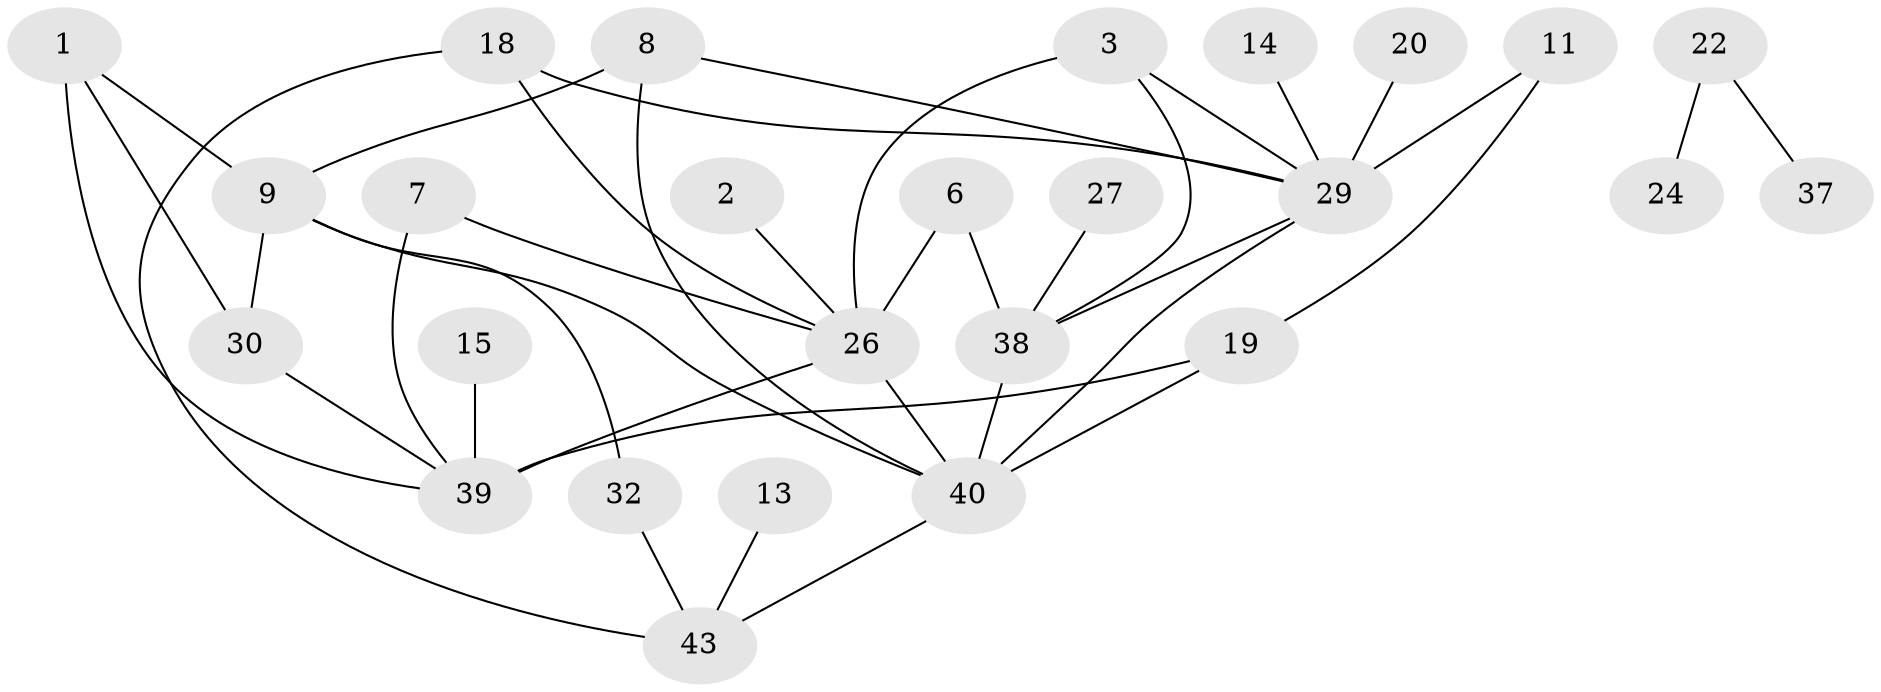 // original degree distribution, {3: 0.14814814814814814, 2: 0.23148148148148148, 1: 0.3055555555555556, 5: 0.046296296296296294, 4: 0.10185185185185185, 0: 0.12962962962962962, 6: 0.037037037037037035}
// Generated by graph-tools (version 1.1) at 2025/35/03/04/25 23:35:58]
// undirected, 26 vertices, 39 edges
graph export_dot {
  node [color=gray90,style=filled];
  1;
  2;
  3;
  6;
  7;
  8;
  9;
  11;
  13;
  14;
  15;
  18;
  19;
  20;
  22;
  24;
  26;
  27;
  29;
  30;
  32;
  37;
  38;
  39;
  40;
  43;
  1 -- 9 [weight=1.0];
  1 -- 30 [weight=1.0];
  1 -- 39 [weight=1.0];
  2 -- 26 [weight=1.0];
  3 -- 26 [weight=1.0];
  3 -- 29 [weight=1.0];
  3 -- 38 [weight=2.0];
  6 -- 26 [weight=1.0];
  6 -- 38 [weight=1.0];
  7 -- 26 [weight=1.0];
  7 -- 39 [weight=1.0];
  8 -- 9 [weight=1.0];
  8 -- 29 [weight=1.0];
  8 -- 40 [weight=1.0];
  9 -- 30 [weight=1.0];
  9 -- 32 [weight=1.0];
  9 -- 40 [weight=1.0];
  11 -- 19 [weight=1.0];
  11 -- 29 [weight=1.0];
  13 -- 43 [weight=1.0];
  14 -- 29 [weight=1.0];
  15 -- 39 [weight=2.0];
  18 -- 26 [weight=1.0];
  18 -- 29 [weight=1.0];
  18 -- 43 [weight=1.0];
  19 -- 39 [weight=1.0];
  19 -- 40 [weight=3.0];
  20 -- 29 [weight=1.0];
  22 -- 24 [weight=1.0];
  22 -- 37 [weight=1.0];
  26 -- 39 [weight=2.0];
  26 -- 40 [weight=2.0];
  27 -- 38 [weight=1.0];
  29 -- 38 [weight=1.0];
  29 -- 40 [weight=1.0];
  30 -- 39 [weight=1.0];
  32 -- 43 [weight=1.0];
  38 -- 40 [weight=1.0];
  40 -- 43 [weight=1.0];
}
